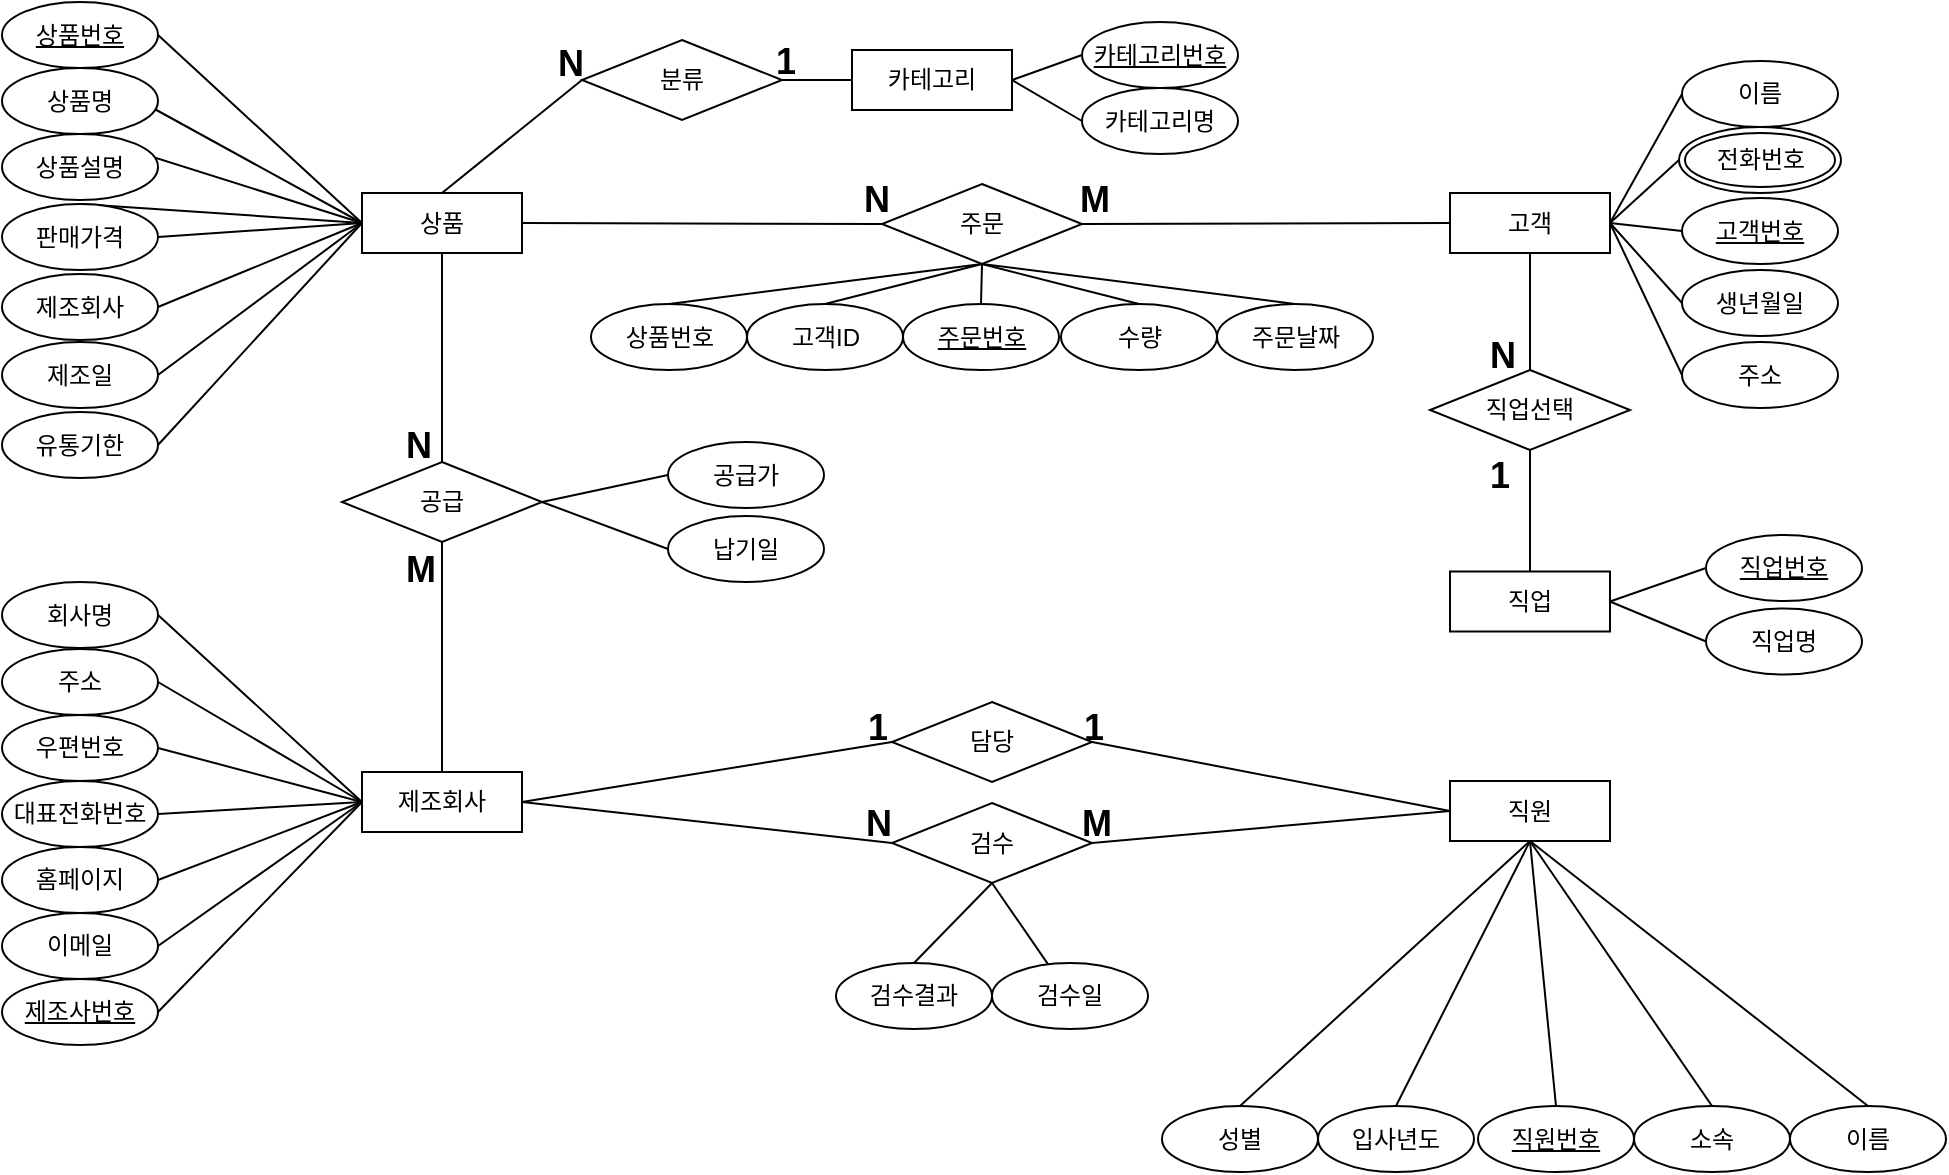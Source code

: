 <mxfile version="26.1.3">
  <diagram name="페이지-1" id="rmOvk6uMvvQ6YqkApQQG">
    <mxGraphModel dx="1858" dy="1282" grid="1" gridSize="10" guides="1" tooltips="1" connect="1" arrows="1" fold="1" page="1" pageScale="1" pageWidth="827" pageHeight="1169" math="0" shadow="0">
      <root>
        <mxCell id="0" />
        <mxCell id="1" parent="0" />
        <mxCell id="cblp_0WvexB0FWCOpZIl-21" value="상품" style="rounded=0;whiteSpace=wrap;html=1;" vertex="1" parent="1">
          <mxGeometry x="-100" y="245.5" width="80" height="30" as="geometry" />
        </mxCell>
        <mxCell id="cblp_0WvexB0FWCOpZIl-23" value="" style="endArrow=none;html=1;rounded=0;entryX=0;entryY=0.5;entryDx=0;entryDy=0;exitX=0.5;exitY=0;exitDx=0;exitDy=0;" edge="1" parent="1" source="cblp_0WvexB0FWCOpZIl-25" target="cblp_0WvexB0FWCOpZIl-21">
          <mxGeometry width="50" height="50" relative="1" as="geometry">
            <mxPoint x="-25" y="270" as="sourcePoint" />
            <mxPoint x="180" y="490" as="targetPoint" />
          </mxGeometry>
        </mxCell>
        <mxCell id="cblp_0WvexB0FWCOpZIl-25" value="상품명" style="ellipse;whiteSpace=wrap;html=1;" vertex="1" parent="1">
          <mxGeometry x="-280" y="183" width="78" height="33" as="geometry" />
        </mxCell>
        <mxCell id="cblp_0WvexB0FWCOpZIl-26" value="" style="endArrow=none;html=1;rounded=0;entryX=0;entryY=0.5;entryDx=0;entryDy=0;exitX=0.5;exitY=0;exitDx=0;exitDy=0;" edge="1" parent="1" source="cblp_0WvexB0FWCOpZIl-27" target="cblp_0WvexB0FWCOpZIl-21">
          <mxGeometry width="50" height="50" relative="1" as="geometry">
            <mxPoint x="35" y="270" as="sourcePoint" />
            <mxPoint x="85" y="230" as="targetPoint" />
          </mxGeometry>
        </mxCell>
        <mxCell id="cblp_0WvexB0FWCOpZIl-27" value="상품설명" style="ellipse;whiteSpace=wrap;html=1;" vertex="1" parent="1">
          <mxGeometry x="-280" y="216" width="78" height="33" as="geometry" />
        </mxCell>
        <mxCell id="cblp_0WvexB0FWCOpZIl-28" value="" style="endArrow=none;html=1;rounded=0;entryX=0;entryY=0.5;entryDx=0;entryDy=0;exitX=0.5;exitY=0;exitDx=0;exitDy=0;" edge="1" parent="1" source="cblp_0WvexB0FWCOpZIl-29" target="cblp_0WvexB0FWCOpZIl-21">
          <mxGeometry width="50" height="50" relative="1" as="geometry">
            <mxPoint x="-15" y="280" as="sourcePoint" />
            <mxPoint x="35" y="240" as="targetPoint" />
          </mxGeometry>
        </mxCell>
        <mxCell id="cblp_0WvexB0FWCOpZIl-100" style="edgeStyle=orthogonalEdgeStyle;rounded=0;orthogonalLoop=1;jettySize=auto;html=1;strokeColor=none;" edge="1" parent="1" source="cblp_0WvexB0FWCOpZIl-33">
          <mxGeometry relative="1" as="geometry">
            <mxPoint x="500" y="259.5" as="targetPoint" />
          </mxGeometry>
        </mxCell>
        <mxCell id="cblp_0WvexB0FWCOpZIl-33" value="고객" style="rounded=0;whiteSpace=wrap;html=1;" vertex="1" parent="1">
          <mxGeometry x="444" y="245.5" width="80" height="30" as="geometry" />
        </mxCell>
        <mxCell id="cblp_0WvexB0FWCOpZIl-34" value="제조회사" style="rounded=0;whiteSpace=wrap;html=1;" vertex="1" parent="1">
          <mxGeometry x="-100" y="535" width="80" height="30" as="geometry" />
        </mxCell>
        <mxCell id="cblp_0WvexB0FWCOpZIl-35" value="직원" style="rounded=0;whiteSpace=wrap;html=1;" vertex="1" parent="1">
          <mxGeometry x="444" y="539.5" width="80" height="30" as="geometry" />
        </mxCell>
        <mxCell id="cblp_0WvexB0FWCOpZIl-36" value="카테고리" style="rounded=0;whiteSpace=wrap;html=1;" vertex="1" parent="1">
          <mxGeometry x="145" y="174" width="80" height="30" as="geometry" />
        </mxCell>
        <mxCell id="cblp_0WvexB0FWCOpZIl-37" value="" style="endArrow=none;html=1;rounded=0;entryX=0.5;entryY=1;entryDx=0;entryDy=0;exitX=0.5;exitY=0;exitDx=0;exitDy=0;" edge="1" parent="1" source="cblp_0WvexB0FWCOpZIl-38" target="cblp_0WvexB0FWCOpZIl-35">
          <mxGeometry width="50" height="50" relative="1" as="geometry">
            <mxPoint x="-25" y="660" as="sourcePoint" />
            <mxPoint x="20" y="610" as="targetPoint" />
          </mxGeometry>
        </mxCell>
        <mxCell id="cblp_0WvexB0FWCOpZIl-38" value="직원번호" style="ellipse;whiteSpace=wrap;html=1;fontStyle=4" vertex="1" parent="1">
          <mxGeometry x="458" y="702" width="78" height="33" as="geometry" />
        </mxCell>
        <mxCell id="cblp_0WvexB0FWCOpZIl-39" value="이름" style="ellipse;whiteSpace=wrap;html=1;" vertex="1" parent="1">
          <mxGeometry x="614" y="702" width="78" height="33" as="geometry" />
        </mxCell>
        <mxCell id="cblp_0WvexB0FWCOpZIl-40" value="성별" style="ellipse;whiteSpace=wrap;html=1;" vertex="1" parent="1">
          <mxGeometry x="300" y="702" width="78" height="33" as="geometry" />
        </mxCell>
        <mxCell id="cblp_0WvexB0FWCOpZIl-41" value="소속&lt;span style=&quot;color: rgba(0, 0, 0, 0); font-family: monospace; font-size: 0px; text-align: start; text-wrap-mode: nowrap;&quot;&gt;%3CmxGraphModel%3E%3Croot%3E%3CmxCell%20id%3D%220%22%2F%3E%3CmxCell%20id%3D%221%22%20parent%3D%220%22%2F%3E%3CmxCell%20id%3D%222%22%20value%3D%22%EC%A7%81%EC%9B%90%EB%B2%88%ED%98%B8%22%20style%3D%22ellipse%3BwhiteSpace%3Dwrap%3Bhtml%3D1%3B%22%20vertex%3D%221%22%20parent%3D%221%22%3E%3CmxGeometry%20x%3D%2220%22%20y%3D%22480%22%20width%3D%2250%22%20height%3D%2240%22%20as%3D%22geometry%22%2F%3E%3C%2FmxCell%3E%3C%2Froot%3E%3C%2FmxGraphModel%3E&lt;/span&gt;" style="ellipse;whiteSpace=wrap;html=1;" vertex="1" parent="1">
          <mxGeometry x="536" y="702" width="78" height="33" as="geometry" />
        </mxCell>
        <mxCell id="cblp_0WvexB0FWCOpZIl-42" value="입사년도" style="ellipse;whiteSpace=wrap;html=1;" vertex="1" parent="1">
          <mxGeometry x="378" y="702" width="78" height="33" as="geometry" />
        </mxCell>
        <mxCell id="cblp_0WvexB0FWCOpZIl-43" value="" style="endArrow=none;html=1;rounded=0;entryX=0.5;entryY=1;entryDx=0;entryDy=0;exitX=0.5;exitY=0;exitDx=0;exitDy=0;" edge="1" parent="1" source="cblp_0WvexB0FWCOpZIl-39" target="cblp_0WvexB0FWCOpZIl-35">
          <mxGeometry width="50" height="50" relative="1" as="geometry">
            <mxPoint x="130" y="540" as="sourcePoint" />
            <mxPoint x="180" y="490" as="targetPoint" />
          </mxGeometry>
        </mxCell>
        <mxCell id="cblp_0WvexB0FWCOpZIl-44" value="" style="endArrow=none;html=1;rounded=0;entryX=0.5;entryY=1;entryDx=0;entryDy=0;exitX=0.5;exitY=0;exitDx=0;exitDy=0;" edge="1" parent="1" source="cblp_0WvexB0FWCOpZIl-40" target="cblp_0WvexB0FWCOpZIl-35">
          <mxGeometry width="50" height="50" relative="1" as="geometry">
            <mxPoint x="49" y="728" as="sourcePoint" />
            <mxPoint x="30" y="600" as="targetPoint" />
          </mxGeometry>
        </mxCell>
        <mxCell id="cblp_0WvexB0FWCOpZIl-45" value="" style="endArrow=none;html=1;rounded=0;exitX=0.5;exitY=0;exitDx=0;exitDy=0;entryX=0.5;entryY=1;entryDx=0;entryDy=0;" edge="1" parent="1" source="cblp_0WvexB0FWCOpZIl-41" target="cblp_0WvexB0FWCOpZIl-35">
          <mxGeometry width="50" height="50" relative="1" as="geometry">
            <mxPoint x="59" y="738" as="sourcePoint" />
            <mxPoint x="250" y="560" as="targetPoint" />
          </mxGeometry>
        </mxCell>
        <mxCell id="cblp_0WvexB0FWCOpZIl-46" value="" style="endArrow=none;html=1;rounded=0;entryX=0.5;entryY=1;entryDx=0;entryDy=0;exitX=0.5;exitY=0;exitDx=0;exitDy=0;" edge="1" parent="1" source="cblp_0WvexB0FWCOpZIl-42" target="cblp_0WvexB0FWCOpZIl-35">
          <mxGeometry width="50" height="50" relative="1" as="geometry">
            <mxPoint x="69" y="748" as="sourcePoint" />
            <mxPoint x="50" y="620" as="targetPoint" />
          </mxGeometry>
        </mxCell>
        <mxCell id="cblp_0WvexB0FWCOpZIl-47" value="이름" style="ellipse;whiteSpace=wrap;html=1;" vertex="1" parent="1">
          <mxGeometry x="560" y="179.5" width="78" height="33" as="geometry" />
        </mxCell>
        <mxCell id="cblp_0WvexB0FWCOpZIl-49" value="주소&lt;span style=&quot;color: rgba(0, 0, 0, 0); font-family: monospace; font-size: 0px; text-align: start; text-wrap-mode: nowrap;&quot;&gt;%3CmxGraphModel%3E%3Croot%3E%3CmxCell%20id%3D%220%22%2F%3E%3CmxCell%20id%3D%221%22%20parent%3D%220%22%2F%3E%3CmxCell%20id%3D%222%22%20value%3D%22%EC%86%8C%EC%86%8D(%ED%8C%90%EB%A7%A4%EB%B6%80%EC%84%9C)%26lt%3Bspan%20style%3D%26quot%3Bcolor%3A%20rgba(0%2C%200%2C%200%2C%200)%3B%20font-family%3A%20monospace%3B%20font-size%3A%200px%3B%20text-align%3A%20start%3B%20text-wrap-mode%3A%20nowrap%3B%26quot%3B%26gt%3B%253CmxGraphModel%253E%253Croot%253E%253CmxCell%2520id%253D%25220%2522%252F%253E%253CmxCell%2520id%253D%25221%2522%2520parent%253D%25220%2522%252F%253E%253CmxCell%2520id%253D%25222%2522%2520value%253D%2522%25EC%25A7%2581%25EC%259B%2590%25EB%25B2%2588%25ED%2598%25B8%2522%2520style%253D%2522ellipse%253BwhiteSpace%253Dwrap%253Bhtml%253D1%253B%2522%2520vertex%253D%25221%2522%2520parent%253D%25221%2522%253E%253CmxGeometry%2520x%253D%252220%2522%2520y%253D%2522480%2522%2520width%253D%252250%2522%2520height%253D%252240%2522%2520as%253D%2522geometry%2522%252F%253E%253C%252FmxCell%253E%253C%252Froot%253E%253C%252FmxGraphModel%253E%26lt%3B%2Fspan%26gt%3B%22%20style%3D%22ellipse%3BwhiteSpace%3Dwrap%3Bhtml%3D1%3B%22%20vertex%3D%221%22%20parent%3D%221%22%3E%3CmxGeometry%20x%3D%22160%22%20y%3D%22447%22%20width%3D%2278%22%20height%3D%2233%22%20as%3D%22geometry%22%2F%3E%3C%2FmxCell%3E%3C%2Froot%3E%3C%2FmxGraphModel%3E&lt;/span&gt;" style="ellipse;whiteSpace=wrap;html=1;" vertex="1" parent="1">
          <mxGeometry x="560" y="320" width="78" height="33" as="geometry" />
        </mxCell>
        <mxCell id="cblp_0WvexB0FWCOpZIl-50" value="우편번호" style="ellipse;whiteSpace=wrap;html=1;" vertex="1" parent="1">
          <mxGeometry x="-280" y="506.5" width="78" height="33" as="geometry" />
        </mxCell>
        <mxCell id="cblp_0WvexB0FWCOpZIl-51" value="대표전화번호" style="ellipse;whiteSpace=wrap;html=1;" vertex="1" parent="1">
          <mxGeometry x="-280" y="539.5" width="78" height="33" as="geometry" />
        </mxCell>
        <mxCell id="cblp_0WvexB0FWCOpZIl-52" value="생년월일" style="ellipse;whiteSpace=wrap;html=1;" vertex="1" parent="1">
          <mxGeometry x="560" y="284" width="78" height="33" as="geometry" />
        </mxCell>
        <mxCell id="cblp_0WvexB0FWCOpZIl-53" value="홈페이지&lt;span style=&quot;color: rgba(0, 0, 0, 0); font-family: monospace; font-size: 0px; text-align: start; text-wrap-mode: nowrap;&quot;&gt;%3CmxGraphModel%3E%3Croot%3E%3CmxCell%20id%3D%220%22%2F%3E%3CmxCell%20id%3D%221%22%20parent%3D%220%22%2F%3E%3CmxCell%20id%3D%222%22%20value%3D%22%EC%86%8C%EC%86%8D(%ED%8C%90%EB%A7%A4%EB%B6%80%EC%84%9C)%26lt%3Bspan%20style%3D%26quot%3Bcolor%3A%20rgba(0%2C%200%2C%200%2C%200)%3B%20font-family%3A%20monospace%3B%20font-size%3A%200px%3B%20text-align%3A%20start%3B%20text-wrap-mode%3A%20nowrap%3B%26quot%3B%26gt%3B%253CmxGraphModel%253E%253Croot%253E%253CmxCell%2520id%253D%25220%2522%252F%253E%253CmxCell%2520id%253D%25221%2522%2520parent%253D%25220%2522%252F%253E%253CmxCell%2520id%253D%25222%2522%2520value%253D%2522%25EC%25A7%2581%25EC%259B%2590%25EB%25B2%2588%25ED%2598%25B8%2522%2520style%253D%2522ellipse%253BwhiteSpace%253Dwrap%253Bhtml%253D1%253B%2522%2520vertex%253D%25221%2522%2520parent%253D%25221%2522%253E%253CmxGeometry%2520x%253D%252220%2522%2520y%253D%2522480%2522%2520width%253D%252250%2522%2520height%253D%252240%2522%2520as%253D%2522geometry%2522%252F%253E%253C%252FmxCell%253E%253C%252Froot%253E%253C%252FmxGraphModel%253E%26lt%3B%2Fspan%26gt%3B%22%20style%3D%22ellipse%3BwhiteSpace%3Dwrap%3Bhtml%3D1%3B%22%20vertex%3D%221%22%20parent%3D%221%22%3E%3CmxGeometry%20x%3D%22160%22%20y%3D%22447%22%20width%3D%2278%22%20height%3D%2233%22%20as%3D%22geometry%22%2F%3E%3C%2FmxCell%3E%3C%2Froot%3E%3C%2FmxGraphModel%3E&lt;/span&gt;" style="ellipse;whiteSpace=wrap;html=1;" vertex="1" parent="1">
          <mxGeometry x="-280" y="572.5" width="78" height="33" as="geometry" />
        </mxCell>
        <mxCell id="cblp_0WvexB0FWCOpZIl-54" value="회사명" style="ellipse;whiteSpace=wrap;html=1;" vertex="1" parent="1">
          <mxGeometry x="-280" y="440" width="78" height="33" as="geometry" />
        </mxCell>
        <mxCell id="cblp_0WvexB0FWCOpZIl-55" value="주소" style="ellipse;whiteSpace=wrap;html=1;" vertex="1" parent="1">
          <mxGeometry x="-280" y="473.5" width="78" height="33" as="geometry" />
        </mxCell>
        <mxCell id="cblp_0WvexB0FWCOpZIl-56" value="이메일" style="ellipse;whiteSpace=wrap;html=1;" vertex="1" parent="1">
          <mxGeometry x="-280" y="605.5" width="78" height="33" as="geometry" />
        </mxCell>
        <mxCell id="cblp_0WvexB0FWCOpZIl-57" value="제조사번호" style="ellipse;whiteSpace=wrap;html=1;fontStyle=4" vertex="1" parent="1">
          <mxGeometry x="-280" y="638.5" width="78" height="33" as="geometry" />
        </mxCell>
        <mxCell id="cblp_0WvexB0FWCOpZIl-58" value="" style="endArrow=none;html=1;rounded=0;entryX=1;entryY=0.5;entryDx=0;entryDy=0;exitX=0;exitY=0.5;exitDx=0;exitDy=0;" edge="1" parent="1" source="cblp_0WvexB0FWCOpZIl-34" target="cblp_0WvexB0FWCOpZIl-57">
          <mxGeometry width="50" height="50" relative="1" as="geometry">
            <mxPoint x="130" y="540" as="sourcePoint" />
            <mxPoint x="180" y="490" as="targetPoint" />
          </mxGeometry>
        </mxCell>
        <mxCell id="cblp_0WvexB0FWCOpZIl-59" value="" style="endArrow=none;html=1;rounded=0;entryX=0;entryY=0.5;entryDx=0;entryDy=0;exitX=1;exitY=0.5;exitDx=0;exitDy=0;" edge="1" parent="1" source="cblp_0WvexB0FWCOpZIl-54" target="cblp_0WvexB0FWCOpZIl-34">
          <mxGeometry width="50" height="50" relative="1" as="geometry">
            <mxPoint x="130" y="540" as="sourcePoint" />
            <mxPoint x="180" y="490" as="targetPoint" />
          </mxGeometry>
        </mxCell>
        <mxCell id="cblp_0WvexB0FWCOpZIl-60" value="" style="endArrow=none;html=1;rounded=0;exitX=1;exitY=0.5;exitDx=0;exitDy=0;entryX=0;entryY=0.5;entryDx=0;entryDy=0;" edge="1" parent="1" source="cblp_0WvexB0FWCOpZIl-55" target="cblp_0WvexB0FWCOpZIl-34">
          <mxGeometry width="50" height="50" relative="1" as="geometry">
            <mxPoint x="130" y="540" as="sourcePoint" />
            <mxPoint x="-120" y="460" as="targetPoint" />
          </mxGeometry>
        </mxCell>
        <mxCell id="cblp_0WvexB0FWCOpZIl-61" value="" style="endArrow=none;html=1;rounded=0;entryX=0;entryY=0.5;entryDx=0;entryDy=0;exitX=1;exitY=0.5;exitDx=0;exitDy=0;" edge="1" parent="1" source="cblp_0WvexB0FWCOpZIl-50" target="cblp_0WvexB0FWCOpZIl-34">
          <mxGeometry width="50" height="50" relative="1" as="geometry">
            <mxPoint x="130" y="540" as="sourcePoint" />
            <mxPoint x="180" y="490" as="targetPoint" />
          </mxGeometry>
        </mxCell>
        <mxCell id="cblp_0WvexB0FWCOpZIl-62" value="" style="endArrow=none;html=1;rounded=0;exitX=1;exitY=0.5;exitDx=0;exitDy=0;entryX=0;entryY=0.5;entryDx=0;entryDy=0;" edge="1" parent="1" source="cblp_0WvexB0FWCOpZIl-51" target="cblp_0WvexB0FWCOpZIl-34">
          <mxGeometry width="50" height="50" relative="1" as="geometry">
            <mxPoint x="130" y="540" as="sourcePoint" />
            <mxPoint x="-130" y="510" as="targetPoint" />
          </mxGeometry>
        </mxCell>
        <mxCell id="cblp_0WvexB0FWCOpZIl-63" value="" style="endArrow=none;html=1;rounded=0;entryX=0;entryY=0.5;entryDx=0;entryDy=0;exitX=1;exitY=0.5;exitDx=0;exitDy=0;" edge="1" parent="1" source="cblp_0WvexB0FWCOpZIl-53" target="cblp_0WvexB0FWCOpZIl-34">
          <mxGeometry width="50" height="50" relative="1" as="geometry">
            <mxPoint x="130" y="540" as="sourcePoint" />
            <mxPoint x="180" y="490" as="targetPoint" />
          </mxGeometry>
        </mxCell>
        <mxCell id="cblp_0WvexB0FWCOpZIl-64" value="" style="endArrow=none;html=1;rounded=0;entryX=0;entryY=0.5;entryDx=0;entryDy=0;exitX=1;exitY=0.5;exitDx=0;exitDy=0;" edge="1" parent="1" source="cblp_0WvexB0FWCOpZIl-56" target="cblp_0WvexB0FWCOpZIl-34">
          <mxGeometry width="50" height="50" relative="1" as="geometry">
            <mxPoint x="130" y="540" as="sourcePoint" />
            <mxPoint x="180" y="490" as="targetPoint" />
          </mxGeometry>
        </mxCell>
        <mxCell id="cblp_0WvexB0FWCOpZIl-65" value="" style="endArrow=none;html=1;rounded=0;entryX=1;entryY=0.5;entryDx=0;entryDy=0;exitX=0;exitY=0.5;exitDx=0;exitDy=0;" edge="1" parent="1" source="cblp_0WvexB0FWCOpZIl-49" target="cblp_0WvexB0FWCOpZIl-33">
          <mxGeometry width="50" height="50" relative="1" as="geometry">
            <mxPoint x="130" y="540" as="sourcePoint" />
            <mxPoint x="180" y="490" as="targetPoint" />
          </mxGeometry>
        </mxCell>
        <mxCell id="cblp_0WvexB0FWCOpZIl-66" value="" style="endArrow=none;html=1;rounded=0;entryX=1;entryY=0.5;entryDx=0;entryDy=0;exitX=0;exitY=0.5;exitDx=0;exitDy=0;" edge="1" parent="1" source="cblp_0WvexB0FWCOpZIl-134" target="cblp_0WvexB0FWCOpZIl-33">
          <mxGeometry width="50" height="50" relative="1" as="geometry">
            <mxPoint x="560" y="228" as="sourcePoint" />
            <mxPoint x="180" y="490" as="targetPoint" />
          </mxGeometry>
        </mxCell>
        <mxCell id="cblp_0WvexB0FWCOpZIl-67" value="" style="endArrow=none;html=1;rounded=0;entryX=1;entryY=0.5;entryDx=0;entryDy=0;exitX=0;exitY=0.5;exitDx=0;exitDy=0;" edge="1" parent="1" source="cblp_0WvexB0FWCOpZIl-47" target="cblp_0WvexB0FWCOpZIl-33">
          <mxGeometry width="50" height="50" relative="1" as="geometry">
            <mxPoint x="510" y="200" as="sourcePoint" />
            <mxPoint x="180" y="490" as="targetPoint" />
          </mxGeometry>
        </mxCell>
        <mxCell id="cblp_0WvexB0FWCOpZIl-68" value="" style="endArrow=none;html=1;rounded=0;entryX=1;entryY=0.5;entryDx=0;entryDy=0;exitX=0;exitY=0.5;exitDx=0;exitDy=0;" edge="1" parent="1" source="cblp_0WvexB0FWCOpZIl-52" target="cblp_0WvexB0FWCOpZIl-33">
          <mxGeometry width="50" height="50" relative="1" as="geometry">
            <mxPoint x="400" y="350" as="sourcePoint" />
            <mxPoint x="180" y="490" as="targetPoint" />
          </mxGeometry>
        </mxCell>
        <mxCell id="cblp_0WvexB0FWCOpZIl-70" value="제조일" style="ellipse;whiteSpace=wrap;html=1;" vertex="1" parent="1">
          <mxGeometry x="-280" y="320" width="78" height="33" as="geometry" />
        </mxCell>
        <mxCell id="cblp_0WvexB0FWCOpZIl-71" value="유통기한" style="ellipse;whiteSpace=wrap;html=1;" vertex="1" parent="1">
          <mxGeometry x="-280" y="355" width="78" height="33" as="geometry" />
        </mxCell>
        <mxCell id="cblp_0WvexB0FWCOpZIl-72" value="" style="endArrow=none;html=1;rounded=0;entryX=0;entryY=0.5;entryDx=0;entryDy=0;exitX=1;exitY=0.5;exitDx=0;exitDy=0;" edge="1" parent="1" source="cblp_0WvexB0FWCOpZIl-29" target="cblp_0WvexB0FWCOpZIl-21">
          <mxGeometry width="50" height="50" relative="1" as="geometry">
            <mxPoint x="130" y="540" as="sourcePoint" />
            <mxPoint x="180" y="490" as="targetPoint" />
          </mxGeometry>
        </mxCell>
        <mxCell id="cblp_0WvexB0FWCOpZIl-73" value="" style="endArrow=none;html=1;rounded=0;entryX=0;entryY=0.5;entryDx=0;entryDy=0;exitX=1;exitY=0.5;exitDx=0;exitDy=0;" edge="1" parent="1" source="cblp_0WvexB0FWCOpZIl-70" target="cblp_0WvexB0FWCOpZIl-21">
          <mxGeometry width="50" height="50" relative="1" as="geometry">
            <mxPoint x="130" y="540" as="sourcePoint" />
            <mxPoint x="180" y="490" as="targetPoint" />
          </mxGeometry>
        </mxCell>
        <mxCell id="cblp_0WvexB0FWCOpZIl-75" value="주문" style="rhombus;whiteSpace=wrap;html=1;" vertex="1" parent="1">
          <mxGeometry x="160" y="241" width="100" height="40" as="geometry" />
        </mxCell>
        <mxCell id="cblp_0WvexB0FWCOpZIl-76" value="" style="endArrow=none;html=1;rounded=0;entryX=1;entryY=0.5;entryDx=0;entryDy=0;exitX=0;exitY=0.5;exitDx=0;exitDy=0;" edge="1" parent="1" source="cblp_0WvexB0FWCOpZIl-75" target="cblp_0WvexB0FWCOpZIl-21">
          <mxGeometry width="50" height="50" relative="1" as="geometry">
            <mxPoint x="130" y="540" as="sourcePoint" />
            <mxPoint x="180" y="490" as="targetPoint" />
          </mxGeometry>
        </mxCell>
        <mxCell id="cblp_0WvexB0FWCOpZIl-77" value="" style="endArrow=none;html=1;rounded=0;entryX=1;entryY=0.5;entryDx=0;entryDy=0;exitX=0;exitY=0.5;exitDx=0;exitDy=0;" edge="1" parent="1" source="cblp_0WvexB0FWCOpZIl-33" target="cblp_0WvexB0FWCOpZIl-75">
          <mxGeometry width="50" height="50" relative="1" as="geometry">
            <mxPoint x="130" y="540" as="sourcePoint" />
            <mxPoint x="180" y="490" as="targetPoint" />
          </mxGeometry>
        </mxCell>
        <mxCell id="cblp_0WvexB0FWCOpZIl-79" value="공급" style="rhombus;whiteSpace=wrap;html=1;" vertex="1" parent="1">
          <mxGeometry x="-110" y="380" width="100" height="40" as="geometry" />
        </mxCell>
        <mxCell id="cblp_0WvexB0FWCOpZIl-80" value="" style="endArrow=none;html=1;rounded=0;entryX=0.5;entryY=1;entryDx=0;entryDy=0;exitX=0.5;exitY=0;exitDx=0;exitDy=0;" edge="1" parent="1" source="cblp_0WvexB0FWCOpZIl-79" target="cblp_0WvexB0FWCOpZIl-21">
          <mxGeometry width="50" height="50" relative="1" as="geometry">
            <mxPoint x="130" y="540" as="sourcePoint" />
            <mxPoint x="180" y="490" as="targetPoint" />
          </mxGeometry>
        </mxCell>
        <mxCell id="cblp_0WvexB0FWCOpZIl-81" value="" style="endArrow=none;html=1;rounded=0;entryX=0.5;entryY=1;entryDx=0;entryDy=0;exitX=0.5;exitY=0;exitDx=0;exitDy=0;" edge="1" parent="1" source="cblp_0WvexB0FWCOpZIl-34" target="cblp_0WvexB0FWCOpZIl-79">
          <mxGeometry width="50" height="50" relative="1" as="geometry">
            <mxPoint x="130" y="540" as="sourcePoint" />
            <mxPoint x="180" y="490" as="targetPoint" />
          </mxGeometry>
        </mxCell>
        <mxCell id="cblp_0WvexB0FWCOpZIl-83" value="공급가" style="ellipse;whiteSpace=wrap;html=1;fontStyle=0" vertex="1" parent="1">
          <mxGeometry x="53" y="370" width="78" height="33" as="geometry" />
        </mxCell>
        <mxCell id="cblp_0WvexB0FWCOpZIl-84" value="" style="endArrow=none;html=1;rounded=0;entryX=0;entryY=0.5;entryDx=0;entryDy=0;exitX=1;exitY=0.5;exitDx=0;exitDy=0;" edge="1" parent="1" source="cblp_0WvexB0FWCOpZIl-79" target="cblp_0WvexB0FWCOpZIl-83">
          <mxGeometry width="50" height="50" relative="1" as="geometry">
            <mxPoint x="130" y="565" as="sourcePoint" />
            <mxPoint x="180" y="515" as="targetPoint" />
          </mxGeometry>
        </mxCell>
        <mxCell id="cblp_0WvexB0FWCOpZIl-85" value="담당" style="rhombus;whiteSpace=wrap;html=1;" vertex="1" parent="1">
          <mxGeometry x="165" y="500" width="100" height="40" as="geometry" />
        </mxCell>
        <mxCell id="cblp_0WvexB0FWCOpZIl-89" value="" style="endArrow=none;html=1;rounded=0;entryX=1;entryY=0.5;entryDx=0;entryDy=0;exitX=0;exitY=0.5;exitDx=0;exitDy=0;" edge="1" parent="1" source="cblp_0WvexB0FWCOpZIl-35" target="cblp_0WvexB0FWCOpZIl-85">
          <mxGeometry width="50" height="50" relative="1" as="geometry">
            <mxPoint x="130" y="540" as="sourcePoint" />
            <mxPoint x="180" y="490" as="targetPoint" />
          </mxGeometry>
        </mxCell>
        <mxCell id="cblp_0WvexB0FWCOpZIl-90" value="" style="endArrow=none;html=1;rounded=0;entryX=0;entryY=0.5;entryDx=0;entryDy=0;exitX=1;exitY=0.5;exitDx=0;exitDy=0;" edge="1" parent="1" source="cblp_0WvexB0FWCOpZIl-34" target="cblp_0WvexB0FWCOpZIl-85">
          <mxGeometry width="50" height="50" relative="1" as="geometry">
            <mxPoint x="130" y="540" as="sourcePoint" />
            <mxPoint x="180" y="490" as="targetPoint" />
          </mxGeometry>
        </mxCell>
        <mxCell id="cblp_0WvexB0FWCOpZIl-92" value="직업" style="rounded=0;whiteSpace=wrap;html=1;" vertex="1" parent="1">
          <mxGeometry x="444" y="434.75" width="80" height="30" as="geometry" />
        </mxCell>
        <mxCell id="cblp_0WvexB0FWCOpZIl-96" value="" style="endArrow=none;html=1;rounded=0;entryX=0.5;entryY=1;entryDx=0;entryDy=0;exitX=0.5;exitY=0;exitDx=0;exitDy=0;" edge="1" parent="1" source="cblp_0WvexB0FWCOpZIl-125" target="cblp_0WvexB0FWCOpZIl-33">
          <mxGeometry width="50" height="50" relative="1" as="geometry">
            <mxPoint x="130" y="540" as="sourcePoint" />
            <mxPoint x="180" y="490" as="targetPoint" />
          </mxGeometry>
        </mxCell>
        <mxCell id="cblp_0WvexB0FWCOpZIl-103" value="" style="endArrow=none;html=1;rounded=0;exitX=1;exitY=0.5;exitDx=0;exitDy=0;entryX=0;entryY=0.5;entryDx=0;entryDy=0;" edge="1" parent="1" source="cblp_0WvexB0FWCOpZIl-33" target="cblp_0WvexB0FWCOpZIl-104">
          <mxGeometry width="50" height="50" relative="1" as="geometry">
            <mxPoint x="498" y="257" as="sourcePoint" />
            <mxPoint x="550" y="260" as="targetPoint" />
          </mxGeometry>
        </mxCell>
        <mxCell id="cblp_0WvexB0FWCOpZIl-104" value="고객번호" style="ellipse;whiteSpace=wrap;html=1;fontStyle=4" vertex="1" parent="1">
          <mxGeometry x="560" y="248" width="78" height="33" as="geometry" />
        </mxCell>
        <mxCell id="cblp_0WvexB0FWCOpZIl-107" value="" style="endArrow=none;html=1;rounded=0;entryX=0.5;entryY=1;entryDx=0;entryDy=0;exitX=0.5;exitY=0;exitDx=0;exitDy=0;" edge="1" parent="1" source="cblp_0WvexB0FWCOpZIl-108" target="cblp_0WvexB0FWCOpZIl-75">
          <mxGeometry width="50" height="50" relative="1" as="geometry">
            <mxPoint x="150" y="330" as="sourcePoint" />
            <mxPoint x="260" y="520" as="targetPoint" />
          </mxGeometry>
        </mxCell>
        <mxCell id="cblp_0WvexB0FWCOpZIl-108" value="상품번호" style="ellipse;whiteSpace=wrap;html=1;" vertex="1" parent="1">
          <mxGeometry x="14.5" y="301" width="78" height="33" as="geometry" />
        </mxCell>
        <mxCell id="cblp_0WvexB0FWCOpZIl-109" value="상품번호" style="ellipse;whiteSpace=wrap;html=1;fontStyle=4" vertex="1" parent="1">
          <mxGeometry x="-280" y="150" width="78" height="33" as="geometry" />
        </mxCell>
        <mxCell id="cblp_0WvexB0FWCOpZIl-110" value="" style="endArrow=none;html=1;rounded=0;exitX=1;exitY=0.5;exitDx=0;exitDy=0;entryX=0;entryY=0.5;entryDx=0;entryDy=0;" edge="1" parent="1" source="cblp_0WvexB0FWCOpZIl-109" target="cblp_0WvexB0FWCOpZIl-21">
          <mxGeometry width="50" height="50" relative="1" as="geometry">
            <mxPoint x="-72" y="207" as="sourcePoint" />
            <mxPoint x="-110" y="200" as="targetPoint" />
          </mxGeometry>
        </mxCell>
        <mxCell id="cblp_0WvexB0FWCOpZIl-111" value="" style="endArrow=none;html=1;rounded=0;entryX=0.5;entryY=1;entryDx=0;entryDy=0;exitX=0.5;exitY=0;exitDx=0;exitDy=0;" edge="1" parent="1" source="cblp_0WvexB0FWCOpZIl-112" target="cblp_0WvexB0FWCOpZIl-75">
          <mxGeometry width="50" height="50" relative="1" as="geometry">
            <mxPoint x="180" y="310" as="sourcePoint" />
            <mxPoint x="256" y="281" as="targetPoint" />
          </mxGeometry>
        </mxCell>
        <mxCell id="cblp_0WvexB0FWCOpZIl-112" value="고객ID" style="ellipse;whiteSpace=wrap;html=1;" vertex="1" parent="1">
          <mxGeometry x="92.5" y="301" width="78" height="33" as="geometry" />
        </mxCell>
        <mxCell id="cblp_0WvexB0FWCOpZIl-113" value="" style="endArrow=none;html=1;rounded=0;entryX=0.5;entryY=1;entryDx=0;entryDy=0;exitX=0.5;exitY=0;exitDx=0;exitDy=0;" edge="1" parent="1" source="cblp_0WvexB0FWCOpZIl-114" target="cblp_0WvexB0FWCOpZIl-75">
          <mxGeometry width="50" height="50" relative="1" as="geometry">
            <mxPoint x="258" y="293" as="sourcePoint" />
            <mxPoint x="228" y="264" as="targetPoint" />
          </mxGeometry>
        </mxCell>
        <mxCell id="cblp_0WvexB0FWCOpZIl-114" value="주문번호" style="ellipse;whiteSpace=wrap;html=1;fontStyle=4" vertex="1" parent="1">
          <mxGeometry x="170.5" y="301" width="78" height="33" as="geometry" />
        </mxCell>
        <mxCell id="cblp_0WvexB0FWCOpZIl-117" value="직업명" style="ellipse;whiteSpace=wrap;html=1;" vertex="1" parent="1">
          <mxGeometry x="572" y="453.25" width="78" height="33" as="geometry" />
        </mxCell>
        <mxCell id="cblp_0WvexB0FWCOpZIl-120" value="" style="endArrow=none;html=1;rounded=0;entryX=1;entryY=0.5;entryDx=0;entryDy=0;exitX=0;exitY=0.5;exitDx=0;exitDy=0;" edge="1" parent="1" source="cblp_0WvexB0FWCOpZIl-117" target="cblp_0WvexB0FWCOpZIl-92">
          <mxGeometry width="50" height="50" relative="1" as="geometry">
            <mxPoint x="210" y="570" as="sourcePoint" />
            <mxPoint x="260" y="520" as="targetPoint" />
          </mxGeometry>
        </mxCell>
        <mxCell id="cblp_0WvexB0FWCOpZIl-123" value="직업번호" style="ellipse;whiteSpace=wrap;html=1;fontStyle=4" vertex="1" parent="1">
          <mxGeometry x="572" y="416.5" width="78" height="33" as="geometry" />
        </mxCell>
        <mxCell id="cblp_0WvexB0FWCOpZIl-124" value="" style="endArrow=none;html=1;rounded=0;entryX=1;entryY=0.5;entryDx=0;entryDy=0;exitX=0;exitY=0.5;exitDx=0;exitDy=0;" edge="1" parent="1" source="cblp_0WvexB0FWCOpZIl-123" target="cblp_0WvexB0FWCOpZIl-92">
          <mxGeometry width="50" height="50" relative="1" as="geometry">
            <mxPoint x="588" y="590" as="sourcePoint" />
            <mxPoint x="600" y="540" as="targetPoint" />
          </mxGeometry>
        </mxCell>
        <mxCell id="cblp_0WvexB0FWCOpZIl-125" value="직업선택" style="rhombus;whiteSpace=wrap;html=1;" vertex="1" parent="1">
          <mxGeometry x="434" y="334" width="100" height="40" as="geometry" />
        </mxCell>
        <mxCell id="cblp_0WvexB0FWCOpZIl-126" value="" style="endArrow=none;html=1;rounded=0;entryX=0.5;entryY=1;entryDx=0;entryDy=0;exitX=0.5;exitY=0;exitDx=0;exitDy=0;" edge="1" parent="1" source="cblp_0WvexB0FWCOpZIl-92" target="cblp_0WvexB0FWCOpZIl-125">
          <mxGeometry width="50" height="50" relative="1" as="geometry">
            <mxPoint x="494" y="380" as="sourcePoint" />
            <mxPoint x="404" y="285" as="targetPoint" />
          </mxGeometry>
        </mxCell>
        <mxCell id="cblp_0WvexB0FWCOpZIl-127" value="" style="endArrow=none;html=1;rounded=0;exitX=1;exitY=0.5;exitDx=0;exitDy=0;entryX=0;entryY=0.5;entryDx=0;entryDy=0;" edge="1" parent="1" source="cblp_0WvexB0FWCOpZIl-71" target="cblp_0WvexB0FWCOpZIl-21">
          <mxGeometry width="50" height="50" relative="1" as="geometry">
            <mxPoint x="-241" y="284" as="sourcePoint" />
            <mxPoint x="200" y="370" as="targetPoint" />
            <Array as="points" />
          </mxGeometry>
        </mxCell>
        <mxCell id="cblp_0WvexB0FWCOpZIl-29" value="판매가격" style="ellipse;whiteSpace=wrap;html=1;" vertex="1" parent="1">
          <mxGeometry x="-280" y="251" width="78" height="33" as="geometry" />
        </mxCell>
        <mxCell id="cblp_0WvexB0FWCOpZIl-128" value="" style="endArrow=none;html=1;rounded=0;entryX=1;entryY=0.5;entryDx=0;entryDy=0;exitX=0;exitY=0.5;exitDx=0;exitDy=0;" edge="1" parent="1" source="cblp_0WvexB0FWCOpZIl-21" target="cblp_0WvexB0FWCOpZIl-69">
          <mxGeometry width="50" height="50" relative="1" as="geometry">
            <mxPoint x="20" y="303.5" as="sourcePoint" />
            <mxPoint x="-121" y="294" as="targetPoint" />
          </mxGeometry>
        </mxCell>
        <mxCell id="cblp_0WvexB0FWCOpZIl-69" value="제조회사" style="ellipse;whiteSpace=wrap;html=1;" vertex="1" parent="1">
          <mxGeometry x="-280" y="286" width="78" height="33" as="geometry" />
        </mxCell>
        <mxCell id="cblp_0WvexB0FWCOpZIl-134" value="전화번호" style="ellipse;shape=doubleEllipse;margin=3;whiteSpace=wrap;html=1;align=center;" vertex="1" parent="1">
          <mxGeometry x="558.5" y="212.5" width="81" height="33" as="geometry" />
        </mxCell>
        <mxCell id="cblp_0WvexB0FWCOpZIl-137" value="수량" style="ellipse;whiteSpace=wrap;html=1;" vertex="1" parent="1">
          <mxGeometry x="249.5" y="301" width="78" height="33" as="geometry" />
        </mxCell>
        <mxCell id="cblp_0WvexB0FWCOpZIl-138" value="주문날짜" style="ellipse;whiteSpace=wrap;html=1;" vertex="1" parent="1">
          <mxGeometry x="327.5" y="301" width="78" height="33" as="geometry" />
        </mxCell>
        <mxCell id="cblp_0WvexB0FWCOpZIl-139" value="" style="endArrow=none;html=1;rounded=0;entryX=0.5;entryY=1;entryDx=0;entryDy=0;exitX=0.5;exitY=0;exitDx=0;exitDy=0;" edge="1" parent="1" source="cblp_0WvexB0FWCOpZIl-138" target="cblp_0WvexB0FWCOpZIl-75">
          <mxGeometry width="50" height="50" relative="1" as="geometry">
            <mxPoint x="240" y="311" as="sourcePoint" />
            <mxPoint x="160" y="291" as="targetPoint" />
          </mxGeometry>
        </mxCell>
        <mxCell id="cblp_0WvexB0FWCOpZIl-140" value="" style="endArrow=none;html=1;rounded=0;entryX=0.5;entryY=1;entryDx=0;entryDy=0;exitX=0.5;exitY=0;exitDx=0;exitDy=0;" edge="1" parent="1" source="cblp_0WvexB0FWCOpZIl-137" target="cblp_0WvexB0FWCOpZIl-75">
          <mxGeometry width="50" height="50" relative="1" as="geometry">
            <mxPoint x="250" y="321" as="sourcePoint" />
            <mxPoint x="170" y="301" as="targetPoint" />
          </mxGeometry>
        </mxCell>
        <mxCell id="cblp_0WvexB0FWCOpZIl-142" value="검수일" style="ellipse;whiteSpace=wrap;html=1;fontStyle=0" vertex="1" parent="1">
          <mxGeometry x="215" y="630.5" width="78" height="33" as="geometry" />
        </mxCell>
        <mxCell id="cblp_0WvexB0FWCOpZIl-143" value="검수" style="rhombus;whiteSpace=wrap;html=1;" vertex="1" parent="1">
          <mxGeometry x="165" y="550.5" width="100" height="40" as="geometry" />
        </mxCell>
        <mxCell id="cblp_0WvexB0FWCOpZIl-144" value="검수결과" style="ellipse;whiteSpace=wrap;html=1;fontStyle=0" vertex="1" parent="1">
          <mxGeometry x="137" y="630.5" width="78" height="33" as="geometry" />
        </mxCell>
        <mxCell id="cblp_0WvexB0FWCOpZIl-145" value="" style="endArrow=none;html=1;rounded=0;entryX=0.5;entryY=1;entryDx=0;entryDy=0;exitX=0.5;exitY=0;exitDx=0;exitDy=0;" edge="1" parent="1" source="cblp_0WvexB0FWCOpZIl-144" target="cblp_0WvexB0FWCOpZIl-143">
          <mxGeometry width="50" height="50" relative="1" as="geometry">
            <mxPoint x="160" y="530" as="sourcePoint" />
            <mxPoint x="210" y="480" as="targetPoint" />
          </mxGeometry>
        </mxCell>
        <mxCell id="cblp_0WvexB0FWCOpZIl-146" value="" style="endArrow=none;html=1;rounded=0;entryX=0.5;entryY=1;entryDx=0;entryDy=0;" edge="1" parent="1" source="cblp_0WvexB0FWCOpZIl-142" target="cblp_0WvexB0FWCOpZIl-143">
          <mxGeometry width="50" height="50" relative="1" as="geometry">
            <mxPoint x="160" y="530" as="sourcePoint" />
            <mxPoint x="210" y="480" as="targetPoint" />
          </mxGeometry>
        </mxCell>
        <mxCell id="cblp_0WvexB0FWCOpZIl-147" value="" style="endArrow=none;html=1;rounded=0;entryX=1;entryY=0.5;entryDx=0;entryDy=0;exitX=0;exitY=0.5;exitDx=0;exitDy=0;" edge="1" parent="1" source="cblp_0WvexB0FWCOpZIl-143" target="cblp_0WvexB0FWCOpZIl-34">
          <mxGeometry width="50" height="50" relative="1" as="geometry">
            <mxPoint x="30" y="580" as="sourcePoint" />
            <mxPoint x="210" y="480" as="targetPoint" />
          </mxGeometry>
        </mxCell>
        <mxCell id="cblp_0WvexB0FWCOpZIl-148" value="" style="endArrow=none;html=1;rounded=0;entryX=0;entryY=0.5;entryDx=0;entryDy=0;exitX=1;exitY=0.5;exitDx=0;exitDy=0;" edge="1" parent="1" source="cblp_0WvexB0FWCOpZIl-143" target="cblp_0WvexB0FWCOpZIl-35">
          <mxGeometry width="50" height="50" relative="1" as="geometry">
            <mxPoint x="160" y="530" as="sourcePoint" />
            <mxPoint x="210" y="480" as="targetPoint" />
          </mxGeometry>
        </mxCell>
        <mxCell id="cblp_0WvexB0FWCOpZIl-149" value="" style="endArrow=none;html=1;rounded=0;entryX=1;entryY=0.5;entryDx=0;entryDy=0;exitX=0;exitY=0.5;exitDx=0;exitDy=0;" edge="1" parent="1" source="cblp_0WvexB0FWCOpZIl-36" target="cblp_0WvexB0FWCOpZIl-150">
          <mxGeometry width="50" height="50" relative="1" as="geometry">
            <mxPoint x="160" y="530" as="sourcePoint" />
            <mxPoint x="210" y="480" as="targetPoint" />
          </mxGeometry>
        </mxCell>
        <mxCell id="cblp_0WvexB0FWCOpZIl-150" value="분류" style="rhombus;whiteSpace=wrap;html=1;" vertex="1" parent="1">
          <mxGeometry x="10" y="169" width="100" height="40" as="geometry" />
        </mxCell>
        <mxCell id="cblp_0WvexB0FWCOpZIl-151" value="" style="endArrow=none;html=1;rounded=0;entryX=0;entryY=0.5;entryDx=0;entryDy=0;exitX=0.5;exitY=0;exitDx=0;exitDy=0;" edge="1" parent="1" source="cblp_0WvexB0FWCOpZIl-21" target="cblp_0WvexB0FWCOpZIl-150">
          <mxGeometry width="50" height="50" relative="1" as="geometry">
            <mxPoint x="-60" y="240" as="sourcePoint" />
            <mxPoint x="-50" y="174.5" as="targetPoint" />
          </mxGeometry>
        </mxCell>
        <mxCell id="cblp_0WvexB0FWCOpZIl-152" value="카테고리번호" style="ellipse;whiteSpace=wrap;html=1;fontStyle=4" vertex="1" parent="1">
          <mxGeometry x="260" y="160" width="78" height="33" as="geometry" />
        </mxCell>
        <mxCell id="cblp_0WvexB0FWCOpZIl-153" value="" style="endArrow=none;html=1;rounded=0;entryX=1;entryY=0.5;entryDx=0;entryDy=0;exitX=0;exitY=0.5;exitDx=0;exitDy=0;" edge="1" parent="1" source="cblp_0WvexB0FWCOpZIl-152" target="cblp_0WvexB0FWCOpZIl-36">
          <mxGeometry width="50" height="50" relative="1" as="geometry">
            <mxPoint x="-50" y="256" as="sourcePoint" />
            <mxPoint x="-10" y="199" as="targetPoint" />
          </mxGeometry>
        </mxCell>
        <mxCell id="cblp_0WvexB0FWCOpZIl-154" value="카테고리명" style="ellipse;whiteSpace=wrap;html=1;fontStyle=0" vertex="1" parent="1">
          <mxGeometry x="260" y="193" width="78" height="33" as="geometry" />
        </mxCell>
        <mxCell id="cblp_0WvexB0FWCOpZIl-155" value="" style="endArrow=none;html=1;rounded=0;entryX=1;entryY=0.5;entryDx=0;entryDy=0;exitX=0;exitY=0.5;exitDx=0;exitDy=0;" edge="1" parent="1" source="cblp_0WvexB0FWCOpZIl-154" target="cblp_0WvexB0FWCOpZIl-36">
          <mxGeometry width="50" height="50" relative="1" as="geometry">
            <mxPoint x="270" y="187" as="sourcePoint" />
            <mxPoint x="230" y="199" as="targetPoint" />
          </mxGeometry>
        </mxCell>
        <mxCell id="cblp_0WvexB0FWCOpZIl-156" value="N" style="text;strokeColor=none;fillColor=none;spacingLeft=4;spacingRight=4;overflow=hidden;rotatable=0;points=[[0,0.5],[1,0.5]];portConstraint=eastwest;fontSize=18;whiteSpace=wrap;html=1;fontStyle=1" vertex="1" parent="1">
          <mxGeometry x="145" y="232" width="30" height="33" as="geometry" />
        </mxCell>
        <mxCell id="cblp_0WvexB0FWCOpZIl-158" value="M" style="text;strokeColor=none;fillColor=none;spacingLeft=4;spacingRight=4;overflow=hidden;rotatable=0;points=[[0,0.5],[1,0.5]];portConstraint=eastwest;fontSize=18;whiteSpace=wrap;html=1;fontStyle=1" vertex="1" parent="1">
          <mxGeometry x="253" y="232" width="30" height="33" as="geometry" />
        </mxCell>
        <mxCell id="cblp_0WvexB0FWCOpZIl-161" value="N" style="text;strokeColor=none;fillColor=none;spacingLeft=4;spacingRight=4;overflow=hidden;rotatable=0;points=[[0,0.5],[1,0.5]];portConstraint=eastwest;fontSize=18;whiteSpace=wrap;html=1;fontStyle=1" vertex="1" parent="1">
          <mxGeometry x="-8" y="164" width="30" height="33" as="geometry" />
        </mxCell>
        <mxCell id="cblp_0WvexB0FWCOpZIl-162" value="1" style="text;strokeColor=none;fillColor=none;spacingLeft=4;spacingRight=4;overflow=hidden;rotatable=0;points=[[0,0.5],[1,0.5]];portConstraint=eastwest;fontSize=18;whiteSpace=wrap;html=1;fontStyle=1" vertex="1" parent="1">
          <mxGeometry x="101" y="163" width="30" height="33" as="geometry" />
        </mxCell>
        <mxCell id="cblp_0WvexB0FWCOpZIl-163" value="N" style="text;strokeColor=none;fillColor=none;spacingLeft=4;spacingRight=4;overflow=hidden;rotatable=0;points=[[0,0.5],[1,0.5]];portConstraint=eastwest;fontSize=18;whiteSpace=wrap;html=1;fontStyle=1" vertex="1" parent="1">
          <mxGeometry x="-84" y="355" width="30" height="33" as="geometry" />
        </mxCell>
        <mxCell id="cblp_0WvexB0FWCOpZIl-164" value="M" style="text;strokeColor=none;fillColor=none;spacingLeft=4;spacingRight=4;overflow=hidden;rotatable=0;points=[[0,0.5],[1,0.5]];portConstraint=eastwest;fontSize=18;whiteSpace=wrap;html=1;fontStyle=1" vertex="1" parent="1">
          <mxGeometry x="-84" y="416.5" width="30" height="33" as="geometry" />
        </mxCell>
        <mxCell id="cblp_0WvexB0FWCOpZIl-167" value="1" style="text;strokeColor=none;fillColor=none;spacingLeft=4;spacingRight=4;overflow=hidden;rotatable=0;points=[[0,0.5],[1,0.5]];portConstraint=eastwest;fontSize=18;whiteSpace=wrap;html=1;fontStyle=1" vertex="1" parent="1">
          <mxGeometry x="147" y="495.5" width="30" height="33" as="geometry" />
        </mxCell>
        <mxCell id="cblp_0WvexB0FWCOpZIl-168" value="1" style="text;strokeColor=none;fillColor=none;spacingLeft=4;spacingRight=4;overflow=hidden;rotatable=0;points=[[0,0.5],[1,0.5]];portConstraint=eastwest;fontSize=18;whiteSpace=wrap;html=1;fontStyle=1" vertex="1" parent="1">
          <mxGeometry x="254.5" y="495.5" width="30" height="33" as="geometry" />
        </mxCell>
        <mxCell id="cblp_0WvexB0FWCOpZIl-169" value="N" style="text;strokeColor=none;fillColor=none;spacingLeft=4;spacingRight=4;overflow=hidden;rotatable=0;points=[[0,0.5],[1,0.5]];portConstraint=eastwest;fontSize=18;whiteSpace=wrap;html=1;fontStyle=1" vertex="1" parent="1">
          <mxGeometry x="145.5" y="543.5" width="30" height="33" as="geometry" />
        </mxCell>
        <mxCell id="cblp_0WvexB0FWCOpZIl-170" value="M" style="text;strokeColor=none;fillColor=none;spacingLeft=4;spacingRight=4;overflow=hidden;rotatable=0;points=[[0,0.5],[1,0.5]];portConstraint=eastwest;fontSize=18;whiteSpace=wrap;html=1;fontStyle=1" vertex="1" parent="1">
          <mxGeometry x="253.5" y="543.5" width="30" height="33" as="geometry" />
        </mxCell>
        <mxCell id="cblp_0WvexB0FWCOpZIl-177" value="납기일" style="ellipse;whiteSpace=wrap;html=1;fontStyle=0" vertex="1" parent="1">
          <mxGeometry x="53" y="407" width="78" height="33" as="geometry" />
        </mxCell>
        <mxCell id="cblp_0WvexB0FWCOpZIl-178" value="" style="endArrow=none;html=1;rounded=0;entryX=0;entryY=0.5;entryDx=0;entryDy=0;exitX=1;exitY=0.5;exitDx=0;exitDy=0;" edge="1" parent="1" source="cblp_0WvexB0FWCOpZIl-79" target="cblp_0WvexB0FWCOpZIl-177">
          <mxGeometry width="50" height="50" relative="1" as="geometry">
            <mxPoint y="410" as="sourcePoint" />
            <mxPoint x="64" y="410" as="targetPoint" />
          </mxGeometry>
        </mxCell>
        <mxCell id="cblp_0WvexB0FWCOpZIl-181" value="N" style="text;strokeColor=none;fillColor=none;spacingLeft=4;spacingRight=4;overflow=hidden;rotatable=0;points=[[0,0.5],[1,0.5]];portConstraint=eastwest;fontSize=18;whiteSpace=wrap;html=1;fontStyle=1" vertex="1" parent="1">
          <mxGeometry x="458" y="310" width="30" height="33" as="geometry" />
        </mxCell>
        <mxCell id="cblp_0WvexB0FWCOpZIl-182" value="1" style="text;strokeColor=none;fillColor=none;spacingLeft=4;spacingRight=4;overflow=hidden;rotatable=0;points=[[0,0.5],[1,0.5]];portConstraint=eastwest;fontSize=18;whiteSpace=wrap;html=1;fontStyle=1" vertex="1" parent="1">
          <mxGeometry x="458" y="370" width="30" height="33" as="geometry" />
        </mxCell>
      </root>
    </mxGraphModel>
  </diagram>
</mxfile>
